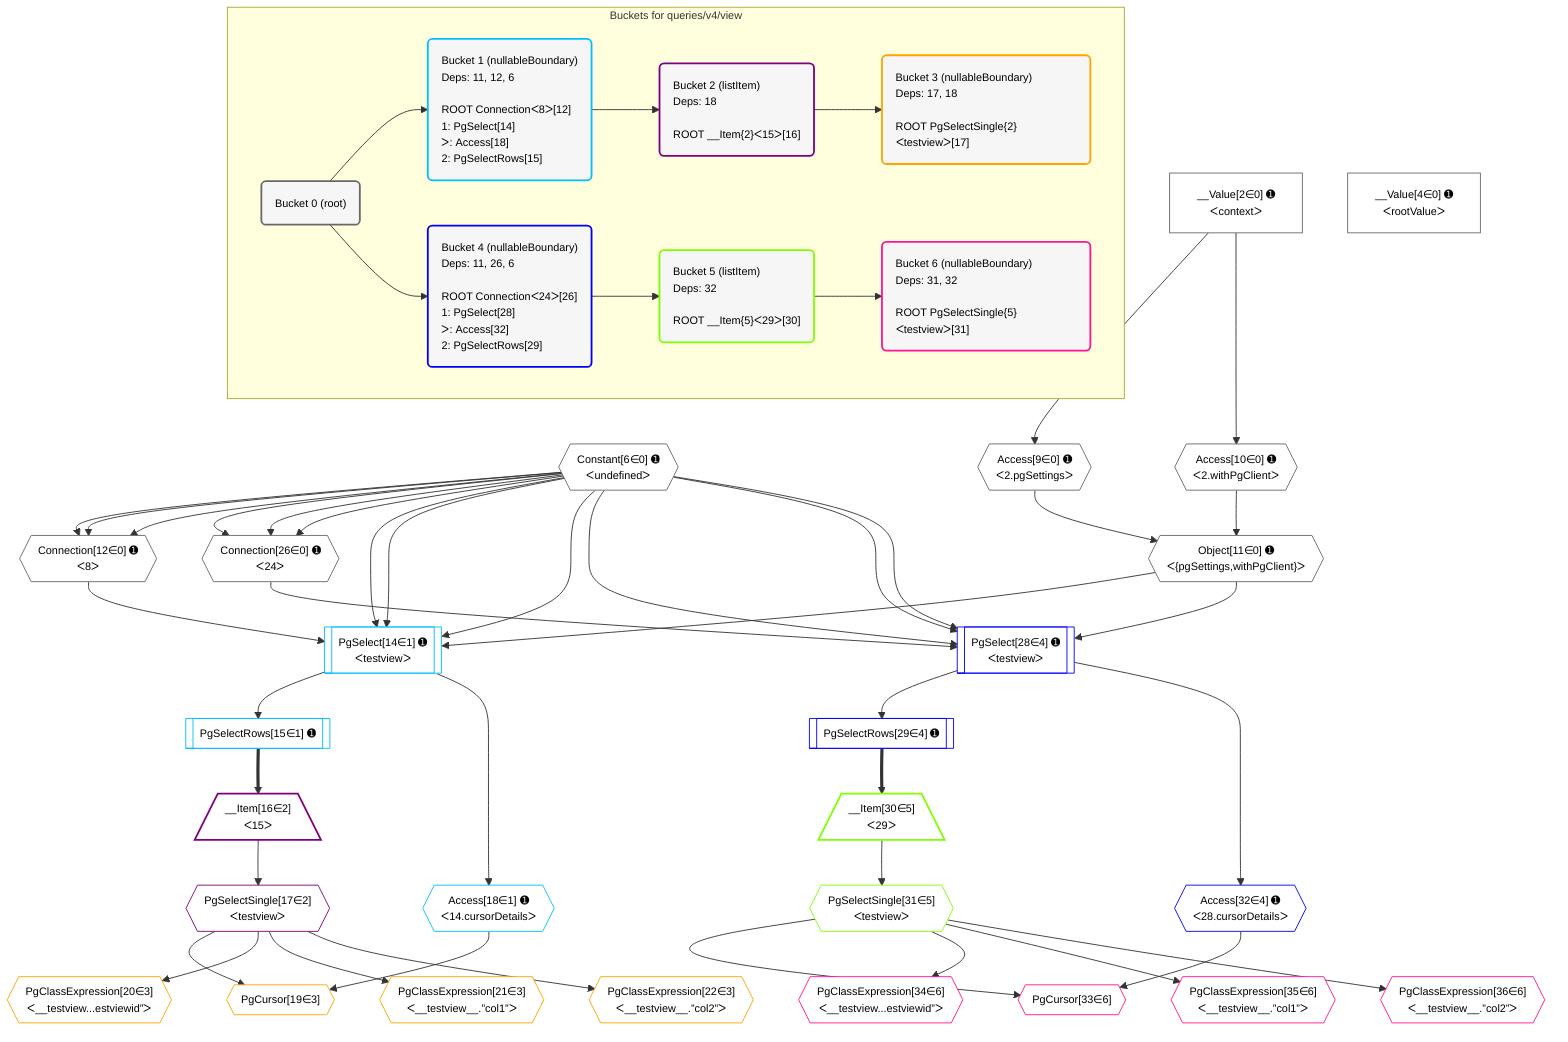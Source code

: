 %%{init: {'themeVariables': { 'fontSize': '12px'}}}%%
graph TD
    classDef path fill:#eee,stroke:#000,color:#000
    classDef plan fill:#fff,stroke-width:1px,color:#000
    classDef itemplan fill:#fff,stroke-width:2px,color:#000
    classDef unbatchedplan fill:#dff,stroke-width:1px,color:#000
    classDef sideeffectplan fill:#fcc,stroke-width:2px,color:#000
    classDef bucket fill:#f6f6f6,color:#000,stroke-width:2px,text-align:left


    %% plan dependencies
    Connection12{{"Connection[12∈0] ➊<br />ᐸ8ᐳ"}}:::plan
    Constant6{{"Constant[6∈0] ➊<br />ᐸundefinedᐳ"}}:::plan
    Constant6 & Constant6 & Constant6 --> Connection12
    Connection26{{"Connection[26∈0] ➊<br />ᐸ24ᐳ"}}:::plan
    Constant6 & Constant6 & Constant6 --> Connection26
    Object11{{"Object[11∈0] ➊<br />ᐸ{pgSettings,withPgClient}ᐳ"}}:::plan
    Access9{{"Access[9∈0] ➊<br />ᐸ2.pgSettingsᐳ"}}:::plan
    Access10{{"Access[10∈0] ➊<br />ᐸ2.withPgClientᐳ"}}:::plan
    Access9 & Access10 --> Object11
    __Value2["__Value[2∈0] ➊<br />ᐸcontextᐳ"]:::plan
    __Value2 --> Access9
    __Value2 --> Access10
    __Value4["__Value[4∈0] ➊<br />ᐸrootValueᐳ"]:::plan
    PgSelect14[["PgSelect[14∈1] ➊<br />ᐸtestviewᐳ"]]:::plan
    Object11 & Connection12 & Constant6 & Constant6 & Constant6 --> PgSelect14
    PgSelectRows15[["PgSelectRows[15∈1] ➊"]]:::plan
    PgSelect14 --> PgSelectRows15
    Access18{{"Access[18∈1] ➊<br />ᐸ14.cursorDetailsᐳ"}}:::plan
    PgSelect14 --> Access18
    __Item16[/"__Item[16∈2]<br />ᐸ15ᐳ"\]:::itemplan
    PgSelectRows15 ==> __Item16
    PgSelectSingle17{{"PgSelectSingle[17∈2]<br />ᐸtestviewᐳ"}}:::plan
    __Item16 --> PgSelectSingle17
    PgCursor19{{"PgCursor[19∈3]"}}:::plan
    PgSelectSingle17 & Access18 --> PgCursor19
    PgClassExpression20{{"PgClassExpression[20∈3]<br />ᐸ__testview...estviewid”ᐳ"}}:::plan
    PgSelectSingle17 --> PgClassExpression20
    PgClassExpression21{{"PgClassExpression[21∈3]<br />ᐸ__testview__.”col1”ᐳ"}}:::plan
    PgSelectSingle17 --> PgClassExpression21
    PgClassExpression22{{"PgClassExpression[22∈3]<br />ᐸ__testview__.”col2”ᐳ"}}:::plan
    PgSelectSingle17 --> PgClassExpression22
    PgSelect28[["PgSelect[28∈4] ➊<br />ᐸtestviewᐳ"]]:::plan
    Object11 & Connection26 & Constant6 & Constant6 & Constant6 --> PgSelect28
    PgSelectRows29[["PgSelectRows[29∈4] ➊"]]:::plan
    PgSelect28 --> PgSelectRows29
    Access32{{"Access[32∈4] ➊<br />ᐸ28.cursorDetailsᐳ"}}:::plan
    PgSelect28 --> Access32
    __Item30[/"__Item[30∈5]<br />ᐸ29ᐳ"\]:::itemplan
    PgSelectRows29 ==> __Item30
    PgSelectSingle31{{"PgSelectSingle[31∈5]<br />ᐸtestviewᐳ"}}:::plan
    __Item30 --> PgSelectSingle31
    PgCursor33{{"PgCursor[33∈6]"}}:::plan
    PgSelectSingle31 & Access32 --> PgCursor33
    PgClassExpression34{{"PgClassExpression[34∈6]<br />ᐸ__testview...estviewid”ᐳ"}}:::plan
    PgSelectSingle31 --> PgClassExpression34
    PgClassExpression35{{"PgClassExpression[35∈6]<br />ᐸ__testview__.”col1”ᐳ"}}:::plan
    PgSelectSingle31 --> PgClassExpression35
    PgClassExpression36{{"PgClassExpression[36∈6]<br />ᐸ__testview__.”col2”ᐳ"}}:::plan
    PgSelectSingle31 --> PgClassExpression36

    %% define steps

    subgraph "Buckets for queries/v4/view"
    Bucket0("Bucket 0 (root)"):::bucket
    classDef bucket0 stroke:#696969
    class Bucket0,__Value2,__Value4,Constant6,Access9,Access10,Object11,Connection12,Connection26 bucket0
    Bucket1("Bucket 1 (nullableBoundary)<br />Deps: 11, 12, 6<br /><br />ROOT Connectionᐸ8ᐳ[12]<br />1: PgSelect[14]<br />ᐳ: Access[18]<br />2: PgSelectRows[15]"):::bucket
    classDef bucket1 stroke:#00bfff
    class Bucket1,PgSelect14,PgSelectRows15,Access18 bucket1
    Bucket2("Bucket 2 (listItem)<br />Deps: 18<br /><br />ROOT __Item{2}ᐸ15ᐳ[16]"):::bucket
    classDef bucket2 stroke:#7f007f
    class Bucket2,__Item16,PgSelectSingle17 bucket2
    Bucket3("Bucket 3 (nullableBoundary)<br />Deps: 17, 18<br /><br />ROOT PgSelectSingle{2}ᐸtestviewᐳ[17]"):::bucket
    classDef bucket3 stroke:#ffa500
    class Bucket3,PgCursor19,PgClassExpression20,PgClassExpression21,PgClassExpression22 bucket3
    Bucket4("Bucket 4 (nullableBoundary)<br />Deps: 11, 26, 6<br /><br />ROOT Connectionᐸ24ᐳ[26]<br />1: PgSelect[28]<br />ᐳ: Access[32]<br />2: PgSelectRows[29]"):::bucket
    classDef bucket4 stroke:#0000ff
    class Bucket4,PgSelect28,PgSelectRows29,Access32 bucket4
    Bucket5("Bucket 5 (listItem)<br />Deps: 32<br /><br />ROOT __Item{5}ᐸ29ᐳ[30]"):::bucket
    classDef bucket5 stroke:#7fff00
    class Bucket5,__Item30,PgSelectSingle31 bucket5
    Bucket6("Bucket 6 (nullableBoundary)<br />Deps: 31, 32<br /><br />ROOT PgSelectSingle{5}ᐸtestviewᐳ[31]"):::bucket
    classDef bucket6 stroke:#ff1493
    class Bucket6,PgCursor33,PgClassExpression34,PgClassExpression35,PgClassExpression36 bucket6
    Bucket0 --> Bucket1 & Bucket4
    Bucket1 --> Bucket2
    Bucket2 --> Bucket3
    Bucket4 --> Bucket5
    Bucket5 --> Bucket6
    end